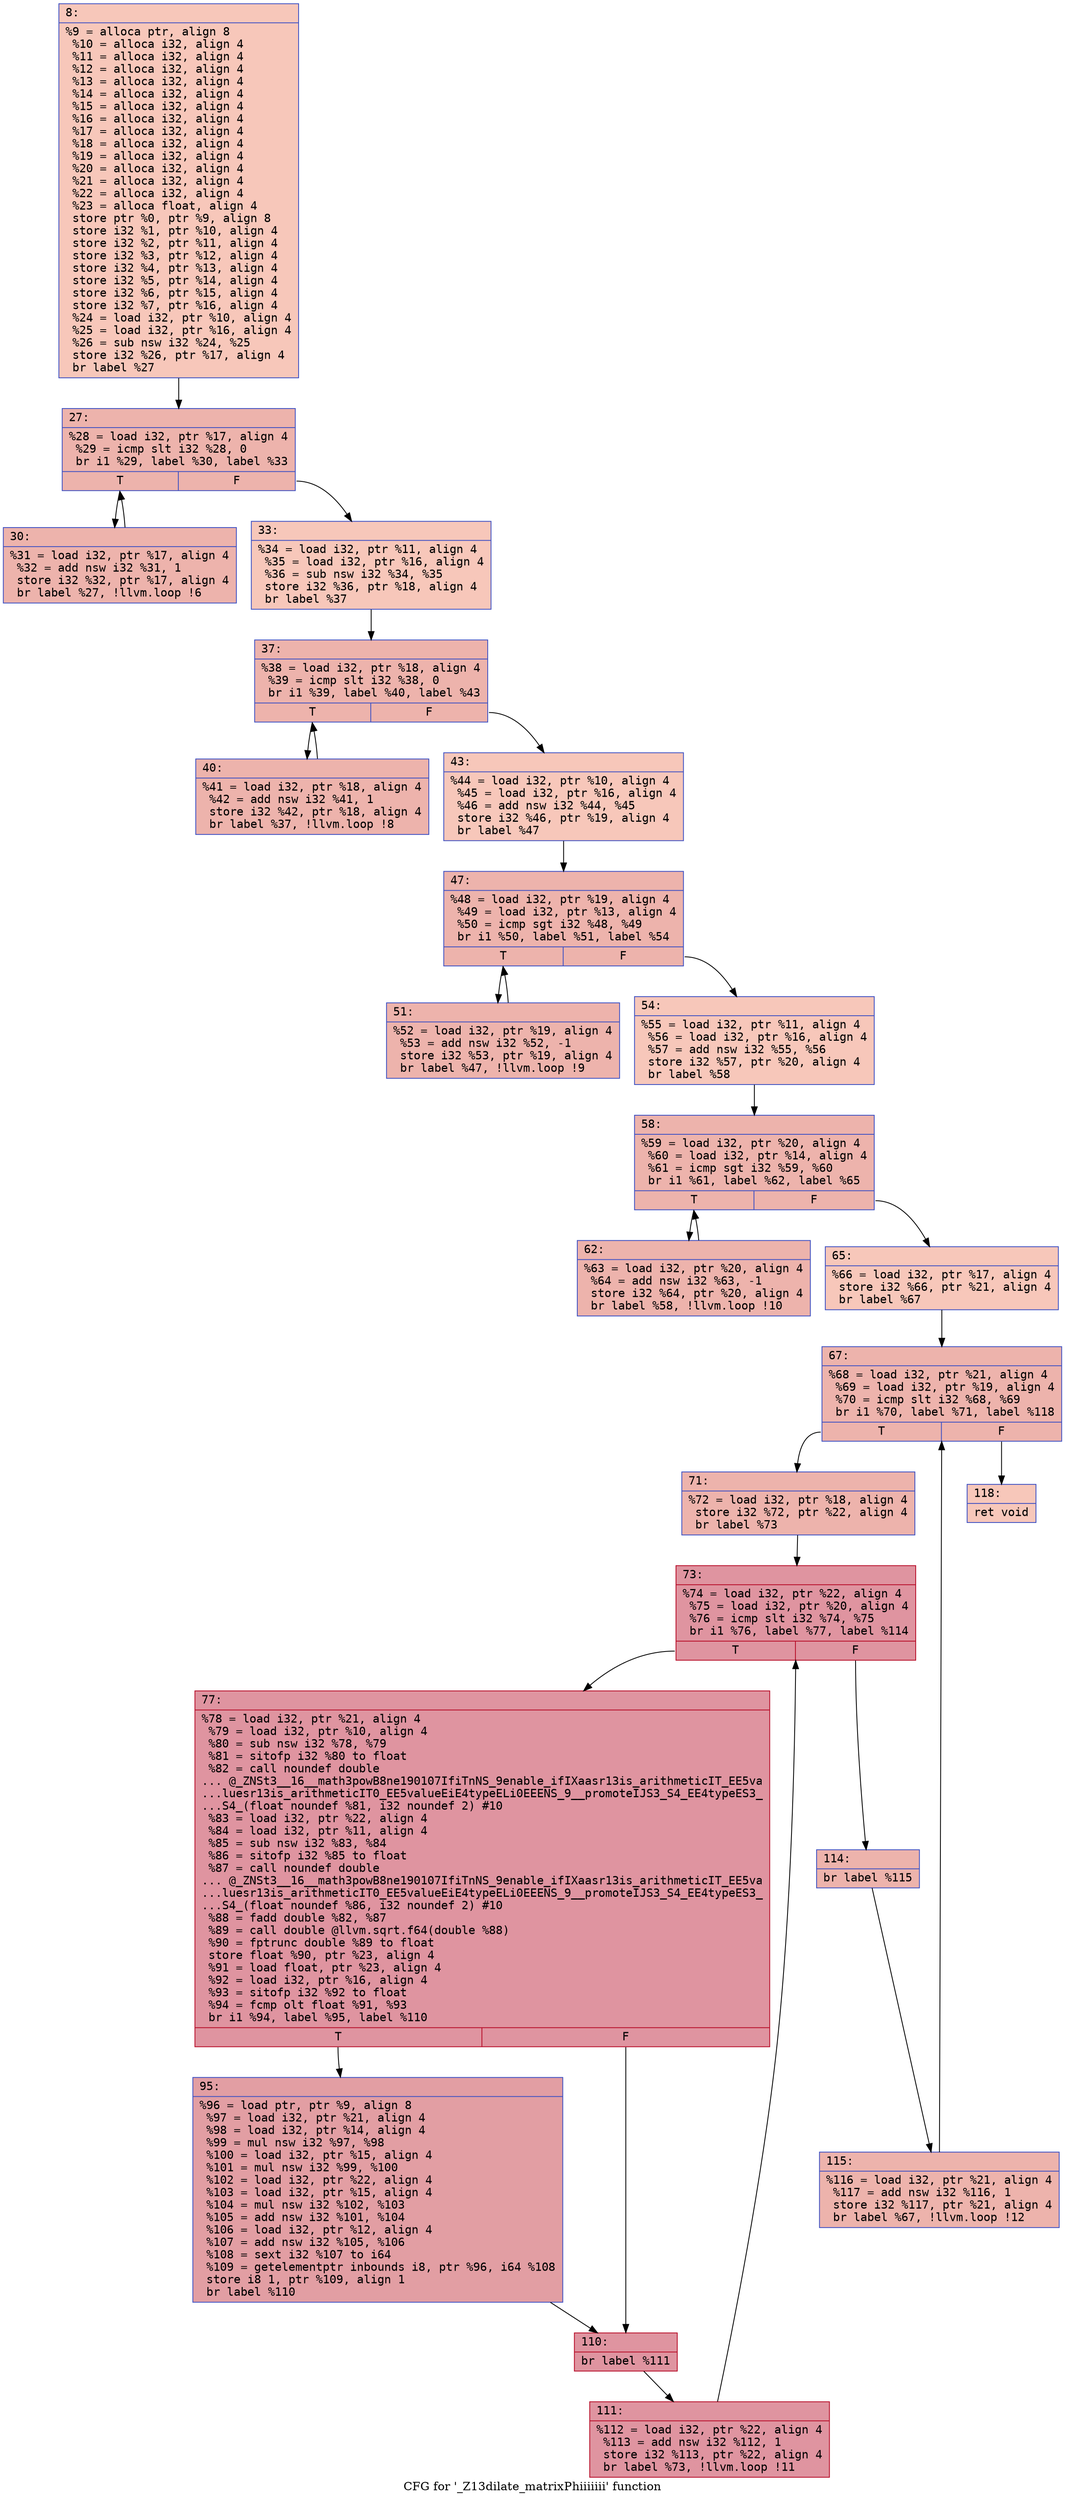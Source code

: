 digraph "CFG for '_Z13dilate_matrixPhiiiiiii' function" {
	label="CFG for '_Z13dilate_matrixPhiiiiiii' function";

	Node0x60000182c230 [shape=record,color="#3d50c3ff", style=filled, fillcolor="#ec7f6370" fontname="Courier",label="{8:\l|  %9 = alloca ptr, align 8\l  %10 = alloca i32, align 4\l  %11 = alloca i32, align 4\l  %12 = alloca i32, align 4\l  %13 = alloca i32, align 4\l  %14 = alloca i32, align 4\l  %15 = alloca i32, align 4\l  %16 = alloca i32, align 4\l  %17 = alloca i32, align 4\l  %18 = alloca i32, align 4\l  %19 = alloca i32, align 4\l  %20 = alloca i32, align 4\l  %21 = alloca i32, align 4\l  %22 = alloca i32, align 4\l  %23 = alloca float, align 4\l  store ptr %0, ptr %9, align 8\l  store i32 %1, ptr %10, align 4\l  store i32 %2, ptr %11, align 4\l  store i32 %3, ptr %12, align 4\l  store i32 %4, ptr %13, align 4\l  store i32 %5, ptr %14, align 4\l  store i32 %6, ptr %15, align 4\l  store i32 %7, ptr %16, align 4\l  %24 = load i32, ptr %10, align 4\l  %25 = load i32, ptr %16, align 4\l  %26 = sub nsw i32 %24, %25\l  store i32 %26, ptr %17, align 4\l  br label %27\l}"];
	Node0x60000182c230 -> Node0x60000182c280[tooltip="8 -> 27\nProbability 100.00%" ];
	Node0x60000182c280 [shape=record,color="#3d50c3ff", style=filled, fillcolor="#d6524470" fontname="Courier",label="{27:\l|  %28 = load i32, ptr %17, align 4\l  %29 = icmp slt i32 %28, 0\l  br i1 %29, label %30, label %33\l|{<s0>T|<s1>F}}"];
	Node0x60000182c280:s0 -> Node0x60000182c2d0[tooltip="27 -> 30\nProbability 96.88%" ];
	Node0x60000182c280:s1 -> Node0x60000182c320[tooltip="27 -> 33\nProbability 3.12%" ];
	Node0x60000182c2d0 [shape=record,color="#3d50c3ff", style=filled, fillcolor="#d6524470" fontname="Courier",label="{30:\l|  %31 = load i32, ptr %17, align 4\l  %32 = add nsw i32 %31, 1\l  store i32 %32, ptr %17, align 4\l  br label %27, !llvm.loop !6\l}"];
	Node0x60000182c2d0 -> Node0x60000182c280[tooltip="30 -> 27\nProbability 100.00%" ];
	Node0x60000182c320 [shape=record,color="#3d50c3ff", style=filled, fillcolor="#ec7f6370" fontname="Courier",label="{33:\l|  %34 = load i32, ptr %11, align 4\l  %35 = load i32, ptr %16, align 4\l  %36 = sub nsw i32 %34, %35\l  store i32 %36, ptr %18, align 4\l  br label %37\l}"];
	Node0x60000182c320 -> Node0x60000182c370[tooltip="33 -> 37\nProbability 100.00%" ];
	Node0x60000182c370 [shape=record,color="#3d50c3ff", style=filled, fillcolor="#d6524470" fontname="Courier",label="{37:\l|  %38 = load i32, ptr %18, align 4\l  %39 = icmp slt i32 %38, 0\l  br i1 %39, label %40, label %43\l|{<s0>T|<s1>F}}"];
	Node0x60000182c370:s0 -> Node0x60000182c3c0[tooltip="37 -> 40\nProbability 96.88%" ];
	Node0x60000182c370:s1 -> Node0x60000182c410[tooltip="37 -> 43\nProbability 3.12%" ];
	Node0x60000182c3c0 [shape=record,color="#3d50c3ff", style=filled, fillcolor="#d6524470" fontname="Courier",label="{40:\l|  %41 = load i32, ptr %18, align 4\l  %42 = add nsw i32 %41, 1\l  store i32 %42, ptr %18, align 4\l  br label %37, !llvm.loop !8\l}"];
	Node0x60000182c3c0 -> Node0x60000182c370[tooltip="40 -> 37\nProbability 100.00%" ];
	Node0x60000182c410 [shape=record,color="#3d50c3ff", style=filled, fillcolor="#ec7f6370" fontname="Courier",label="{43:\l|  %44 = load i32, ptr %10, align 4\l  %45 = load i32, ptr %16, align 4\l  %46 = add nsw i32 %44, %45\l  store i32 %46, ptr %19, align 4\l  br label %47\l}"];
	Node0x60000182c410 -> Node0x60000182c460[tooltip="43 -> 47\nProbability 100.00%" ];
	Node0x60000182c460 [shape=record,color="#3d50c3ff", style=filled, fillcolor="#d6524470" fontname="Courier",label="{47:\l|  %48 = load i32, ptr %19, align 4\l  %49 = load i32, ptr %13, align 4\l  %50 = icmp sgt i32 %48, %49\l  br i1 %50, label %51, label %54\l|{<s0>T|<s1>F}}"];
	Node0x60000182c460:s0 -> Node0x60000182c4b0[tooltip="47 -> 51\nProbability 96.88%" ];
	Node0x60000182c460:s1 -> Node0x60000182c500[tooltip="47 -> 54\nProbability 3.12%" ];
	Node0x60000182c4b0 [shape=record,color="#3d50c3ff", style=filled, fillcolor="#d6524470" fontname="Courier",label="{51:\l|  %52 = load i32, ptr %19, align 4\l  %53 = add nsw i32 %52, -1\l  store i32 %53, ptr %19, align 4\l  br label %47, !llvm.loop !9\l}"];
	Node0x60000182c4b0 -> Node0x60000182c460[tooltip="51 -> 47\nProbability 100.00%" ];
	Node0x60000182c500 [shape=record,color="#3d50c3ff", style=filled, fillcolor="#ec7f6370" fontname="Courier",label="{54:\l|  %55 = load i32, ptr %11, align 4\l  %56 = load i32, ptr %16, align 4\l  %57 = add nsw i32 %55, %56\l  store i32 %57, ptr %20, align 4\l  br label %58\l}"];
	Node0x60000182c500 -> Node0x60000182c550[tooltip="54 -> 58\nProbability 100.00%" ];
	Node0x60000182c550 [shape=record,color="#3d50c3ff", style=filled, fillcolor="#d6524470" fontname="Courier",label="{58:\l|  %59 = load i32, ptr %20, align 4\l  %60 = load i32, ptr %14, align 4\l  %61 = icmp sgt i32 %59, %60\l  br i1 %61, label %62, label %65\l|{<s0>T|<s1>F}}"];
	Node0x60000182c550:s0 -> Node0x60000182c5a0[tooltip="58 -> 62\nProbability 96.88%" ];
	Node0x60000182c550:s1 -> Node0x60000182c5f0[tooltip="58 -> 65\nProbability 3.12%" ];
	Node0x60000182c5a0 [shape=record,color="#3d50c3ff", style=filled, fillcolor="#d6524470" fontname="Courier",label="{62:\l|  %63 = load i32, ptr %20, align 4\l  %64 = add nsw i32 %63, -1\l  store i32 %64, ptr %20, align 4\l  br label %58, !llvm.loop !10\l}"];
	Node0x60000182c5a0 -> Node0x60000182c550[tooltip="62 -> 58\nProbability 100.00%" ];
	Node0x60000182c5f0 [shape=record,color="#3d50c3ff", style=filled, fillcolor="#ec7f6370" fontname="Courier",label="{65:\l|  %66 = load i32, ptr %17, align 4\l  store i32 %66, ptr %21, align 4\l  br label %67\l}"];
	Node0x60000182c5f0 -> Node0x60000182c640[tooltip="65 -> 67\nProbability 100.00%" ];
	Node0x60000182c640 [shape=record,color="#3d50c3ff", style=filled, fillcolor="#d6524470" fontname="Courier",label="{67:\l|  %68 = load i32, ptr %21, align 4\l  %69 = load i32, ptr %19, align 4\l  %70 = icmp slt i32 %68, %69\l  br i1 %70, label %71, label %118\l|{<s0>T|<s1>F}}"];
	Node0x60000182c640:s0 -> Node0x60000182c690[tooltip="67 -> 71\nProbability 96.88%" ];
	Node0x60000182c640:s1 -> Node0x60000182c910[tooltip="67 -> 118\nProbability 3.12%" ];
	Node0x60000182c690 [shape=record,color="#3d50c3ff", style=filled, fillcolor="#d6524470" fontname="Courier",label="{71:\l|  %72 = load i32, ptr %18, align 4\l  store i32 %72, ptr %22, align 4\l  br label %73\l}"];
	Node0x60000182c690 -> Node0x60000182c6e0[tooltip="71 -> 73\nProbability 100.00%" ];
	Node0x60000182c6e0 [shape=record,color="#b70d28ff", style=filled, fillcolor="#b70d2870" fontname="Courier",label="{73:\l|  %74 = load i32, ptr %22, align 4\l  %75 = load i32, ptr %20, align 4\l  %76 = icmp slt i32 %74, %75\l  br i1 %76, label %77, label %114\l|{<s0>T|<s1>F}}"];
	Node0x60000182c6e0:s0 -> Node0x60000182c730[tooltip="73 -> 77\nProbability 96.88%" ];
	Node0x60000182c6e0:s1 -> Node0x60000182c870[tooltip="73 -> 114\nProbability 3.12%" ];
	Node0x60000182c730 [shape=record,color="#b70d28ff", style=filled, fillcolor="#b70d2870" fontname="Courier",label="{77:\l|  %78 = load i32, ptr %21, align 4\l  %79 = load i32, ptr %10, align 4\l  %80 = sub nsw i32 %78, %79\l  %81 = sitofp i32 %80 to float\l  %82 = call noundef double\l... @_ZNSt3__16__math3powB8ne190107IfiTnNS_9enable_ifIXaasr13is_arithmeticIT_EE5va\l...luesr13is_arithmeticIT0_EE5valueEiE4typeELi0EEENS_9__promoteIJS3_S4_EE4typeES3_\l...S4_(float noundef %81, i32 noundef 2) #10\l  %83 = load i32, ptr %22, align 4\l  %84 = load i32, ptr %11, align 4\l  %85 = sub nsw i32 %83, %84\l  %86 = sitofp i32 %85 to float\l  %87 = call noundef double\l... @_ZNSt3__16__math3powB8ne190107IfiTnNS_9enable_ifIXaasr13is_arithmeticIT_EE5va\l...luesr13is_arithmeticIT0_EE5valueEiE4typeELi0EEENS_9__promoteIJS3_S4_EE4typeES3_\l...S4_(float noundef %86, i32 noundef 2) #10\l  %88 = fadd double %82, %87\l  %89 = call double @llvm.sqrt.f64(double %88)\l  %90 = fptrunc double %89 to float\l  store float %90, ptr %23, align 4\l  %91 = load float, ptr %23, align 4\l  %92 = load i32, ptr %16, align 4\l  %93 = sitofp i32 %92 to float\l  %94 = fcmp olt float %91, %93\l  br i1 %94, label %95, label %110\l|{<s0>T|<s1>F}}"];
	Node0x60000182c730:s0 -> Node0x60000182c780[tooltip="77 -> 95\nProbability 50.00%" ];
	Node0x60000182c730:s1 -> Node0x60000182c7d0[tooltip="77 -> 110\nProbability 50.00%" ];
	Node0x60000182c780 [shape=record,color="#3d50c3ff", style=filled, fillcolor="#be242e70" fontname="Courier",label="{95:\l|  %96 = load ptr, ptr %9, align 8\l  %97 = load i32, ptr %21, align 4\l  %98 = load i32, ptr %14, align 4\l  %99 = mul nsw i32 %97, %98\l  %100 = load i32, ptr %15, align 4\l  %101 = mul nsw i32 %99, %100\l  %102 = load i32, ptr %22, align 4\l  %103 = load i32, ptr %15, align 4\l  %104 = mul nsw i32 %102, %103\l  %105 = add nsw i32 %101, %104\l  %106 = load i32, ptr %12, align 4\l  %107 = add nsw i32 %105, %106\l  %108 = sext i32 %107 to i64\l  %109 = getelementptr inbounds i8, ptr %96, i64 %108\l  store i8 1, ptr %109, align 1\l  br label %110\l}"];
	Node0x60000182c780 -> Node0x60000182c7d0[tooltip="95 -> 110\nProbability 100.00%" ];
	Node0x60000182c7d0 [shape=record,color="#b70d28ff", style=filled, fillcolor="#b70d2870" fontname="Courier",label="{110:\l|  br label %111\l}"];
	Node0x60000182c7d0 -> Node0x60000182c820[tooltip="110 -> 111\nProbability 100.00%" ];
	Node0x60000182c820 [shape=record,color="#b70d28ff", style=filled, fillcolor="#b70d2870" fontname="Courier",label="{111:\l|  %112 = load i32, ptr %22, align 4\l  %113 = add nsw i32 %112, 1\l  store i32 %113, ptr %22, align 4\l  br label %73, !llvm.loop !11\l}"];
	Node0x60000182c820 -> Node0x60000182c6e0[tooltip="111 -> 73\nProbability 100.00%" ];
	Node0x60000182c870 [shape=record,color="#3d50c3ff", style=filled, fillcolor="#d6524470" fontname="Courier",label="{114:\l|  br label %115\l}"];
	Node0x60000182c870 -> Node0x60000182c8c0[tooltip="114 -> 115\nProbability 100.00%" ];
	Node0x60000182c8c0 [shape=record,color="#3d50c3ff", style=filled, fillcolor="#d6524470" fontname="Courier",label="{115:\l|  %116 = load i32, ptr %21, align 4\l  %117 = add nsw i32 %116, 1\l  store i32 %117, ptr %21, align 4\l  br label %67, !llvm.loop !12\l}"];
	Node0x60000182c8c0 -> Node0x60000182c640[tooltip="115 -> 67\nProbability 100.00%" ];
	Node0x60000182c910 [shape=record,color="#3d50c3ff", style=filled, fillcolor="#ec7f6370" fontname="Courier",label="{118:\l|  ret void\l}"];
}
